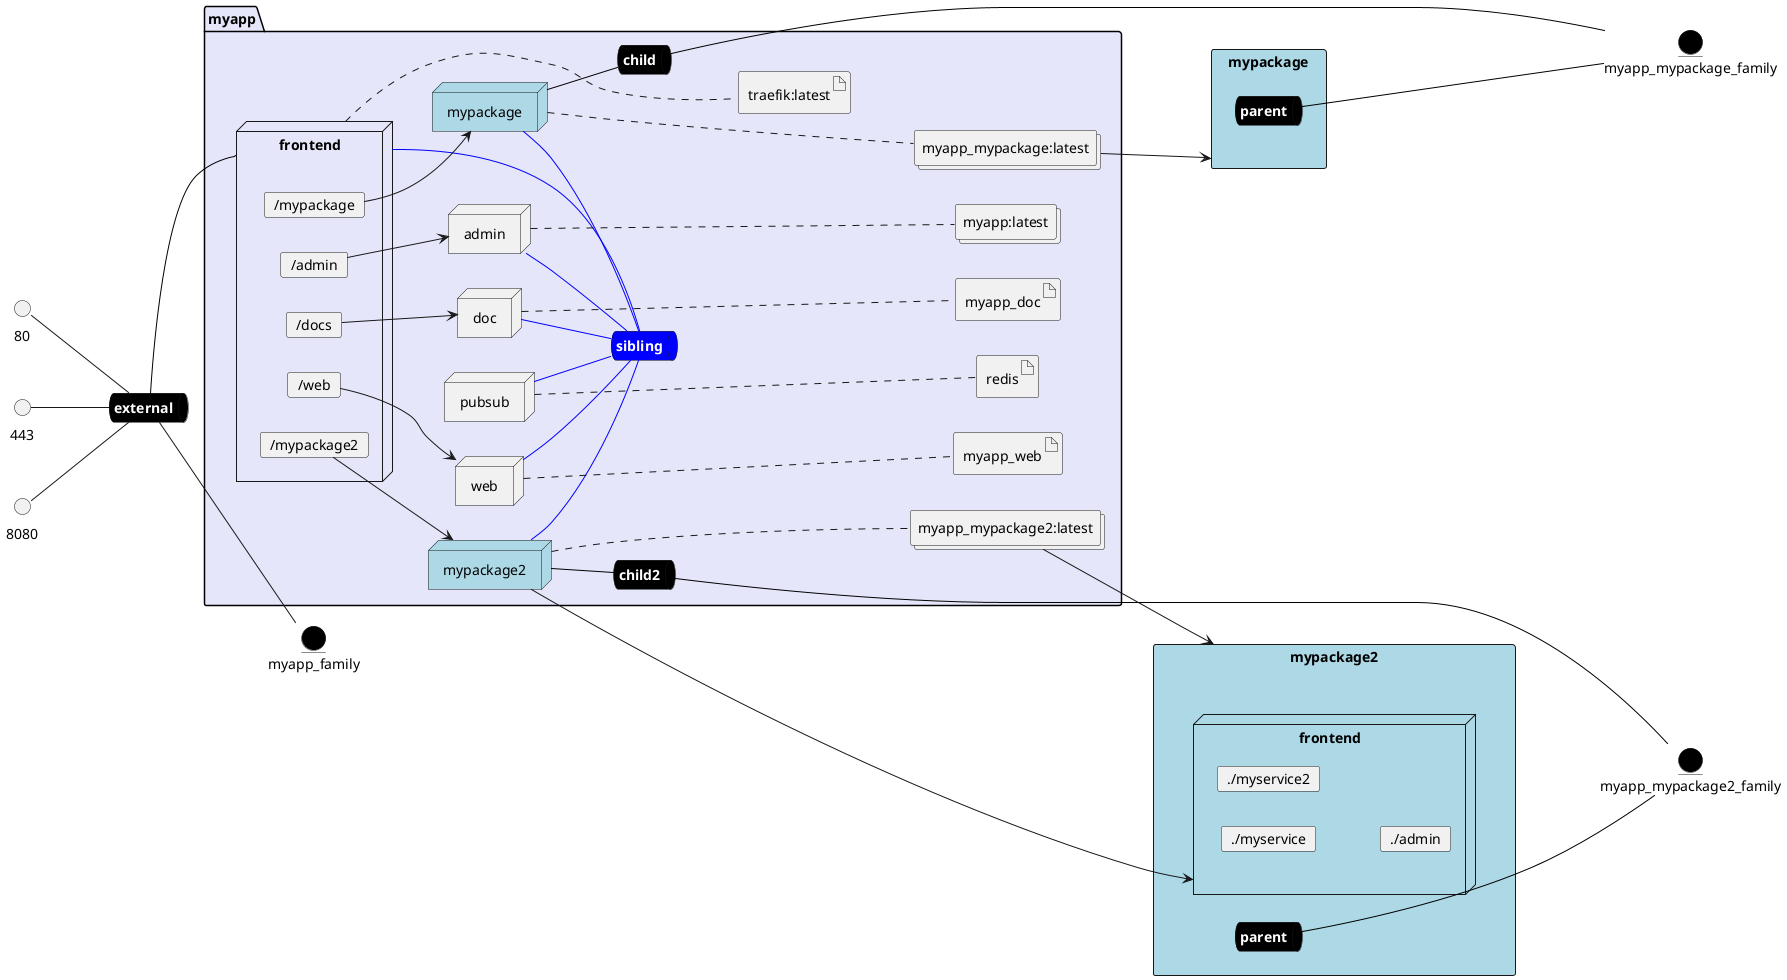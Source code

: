 @startuml

left to right direction


queue external #black [
    <b><color:white>external</color></b>
]

interface 80
80 -- external

interface 443
443 -- external

interface 8080
8080 -- external


entity myapp_family #black
entity myapp_mypackage_family #black
entity myapp_mypackage2_family #black
external -- myapp_family

rectangle "mypackage" as mypackageStack #lightblue {
    queue mypackageStacksnet #black [
        <b><color:white>parent</color></b>
    ]
}
rectangle "mypackage2" as mypackageStack2 #lightblue {
    queue mypackageStacksnet2 #black [
        <b><color:white>parent</color></b>
    ]
    node "frontend" as mypackageGwService {
        card "./myservice" as myservice1
        card "./myservice2" as myservice2
        card "./admin" as myp1adminmap
    }
}


package "myapp" #lavender {
    queue childrennet #black [
            <b><color:white>child</color></b>
    ]
    queue childrennet2 #black [
            <b><color:white>child2</color></b>
    ]
    childrennet -[#black]- myapp_mypackage_family
    childrennet2 -[#black]- myapp_mypackage2_family

    queue siblingnet #blue [
            <b><color:white>sibling</color></b>
    ]

    node "frontend" as frontendService {
        card "/web" as webmap
        card "/docs" as docsmap
        card "/mypackage" as mypackagemap
        card "/mypackage2" as mypackagemap2
        card "/admin" as adminmap

    }
    node "admin" as adminService
    node "mypackage" as mypackageService #lightblue
    node "mypackage2" as mypackageService2 #lightblue
    node "pubsub" as pubsubService
    node "web" as webService
    node "doc" as docService

    collections "myapp:latest" as myapplatestimage
    collections "myapp_mypackage:latest" as mypackagelatestimage
    collections "myapp_mypackage2:latest" as mypackagelatestimage2
    artifact "redis" as redisimage
    artifact "traefik:latest" as traefiklatestimage
    artifact "myapp_web" as myapp_webimage
    artifact "myapp_doc" as myapp_docimage

}

external -[#black]- frontendService
mypackageService -[#black]- childrennet
mypackageService2 -[#black]- childrennet2

mypackageService2 -[#blue]- siblingnet
adminService -[#blue]- siblingnet
pubsubService -[#blue]- siblingnet
mypackageService -[#blue]- siblingnet
webService -[#blue]- siblingnet
docService -[#blue]- siblingnet
frontendService -[#blue]- siblingnet
adminService .... myapplatestimage
mypackageService .... mypackagelatestimage
mypackageService2 .... mypackagelatestimage2
pubsubService .... redisimage
webService .... myapp_webimage
docService .... myapp_docimage
frontendService .... traefiklatestimage

mypackagelatestimage --> mypackageStack
mypackagelatestimage2 --> mypackageStack2
mypackageStacksnet --[#black]-- myapp_mypackage_family
mypackageStacksnet2 --[#black]-- myapp_mypackage2_family

docsmap --> docService
webmap --> webService
mypackagemap --> mypackageService
mypackagemap2 --> mypackageService2
mypackageService2 --> mypackageGwService
adminmap --> adminService

@enduml
